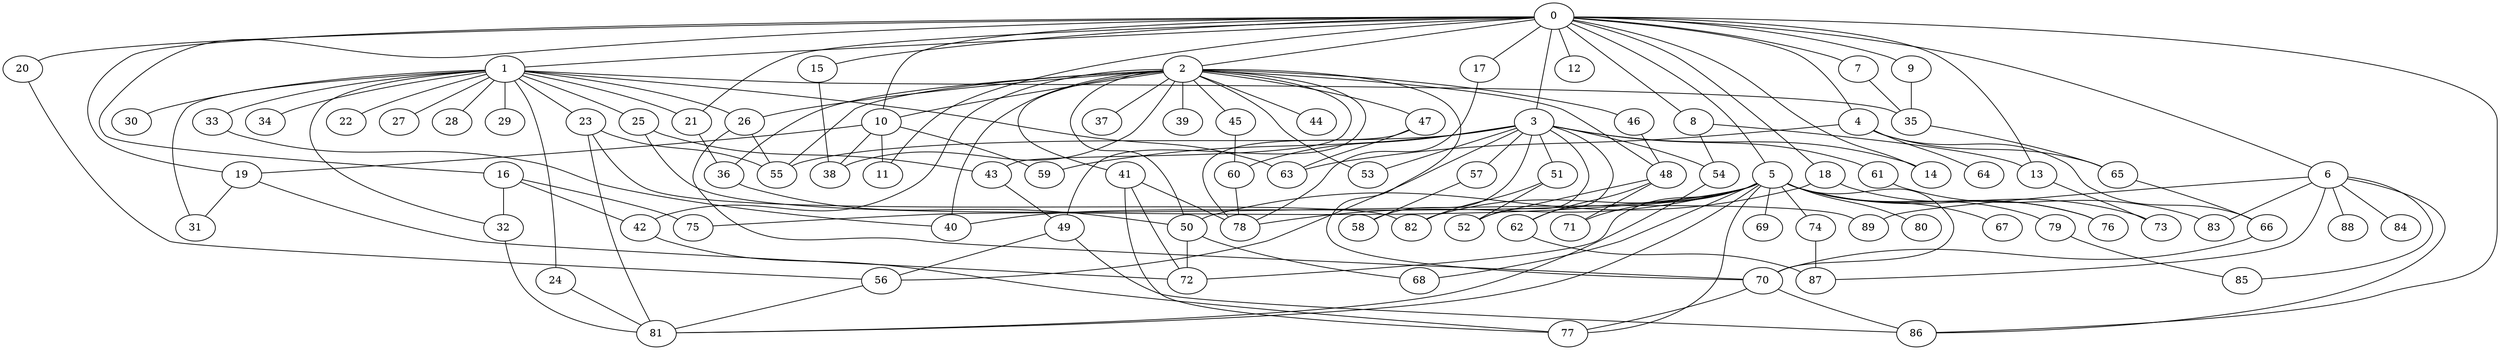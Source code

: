 
graph graphname {
    0 -- 1
0 -- 2
0 -- 3
0 -- 4
0 -- 5
0 -- 6
0 -- 7
0 -- 8
0 -- 9
0 -- 10
0 -- 11
0 -- 12
0 -- 13
0 -- 14
0 -- 15
0 -- 16
0 -- 17
0 -- 18
0 -- 19
0 -- 20
0 -- 86
0 -- 21
1 -- 32
1 -- 34
1 -- 35
1 -- 33
1 -- 21
1 -- 22
1 -- 23
1 -- 24
1 -- 25
1 -- 26
1 -- 27
1 -- 28
1 -- 29
1 -- 30
1 -- 31
1 -- 63
2 -- 36
2 -- 37
2 -- 38
2 -- 39
2 -- 40
2 -- 41
2 -- 42
2 -- 43
2 -- 44
2 -- 45
2 -- 46
2 -- 47
2 -- 48
2 -- 49
2 -- 50
2 -- 70
2 -- 55
2 -- 26
2 -- 53
2 -- 10
3 -- 51
3 -- 52
3 -- 53
3 -- 54
3 -- 55
3 -- 56
3 -- 57
3 -- 58
3 -- 59
3 -- 60
3 -- 61
3 -- 62
3 -- 14
4 -- 64
4 -- 66
4 -- 65
4 -- 63
5 -- 67
5 -- 68
5 -- 69
5 -- 70
5 -- 71
5 -- 72
5 -- 73
5 -- 74
5 -- 75
5 -- 76
5 -- 77
5 -- 78
5 -- 79
5 -- 80
5 -- 81
5 -- 82
5 -- 40
6 -- 83
6 -- 84
6 -- 85
6 -- 86
6 -- 87
6 -- 88
6 -- 89
7 -- 35
8 -- 13
8 -- 54
9 -- 35
10 -- 11
10 -- 38
10 -- 19
10 -- 59
13 -- 73
15 -- 38
16 -- 42
16 -- 75
16 -- 32
17 -- 78
18 -- 50
18 -- 76
19 -- 72
19 -- 31
20 -- 56
21 -- 36
23 -- 55
23 -- 82
23 -- 81
24 -- 81
25 -- 89
25 -- 43
26 -- 70
26 -- 55
32 -- 81
33 -- 40
35 -- 65
36 -- 50
41 -- 77
41 -- 78
41 -- 72
42 -- 77
43 -- 49
45 -- 60
46 -- 48
47 -- 78
47 -- 63
48 -- 52
48 -- 62
48 -- 71
49 -- 56
49 -- 86
50 -- 68
50 -- 72
51 -- 82
51 -- 52
54 -- 81
56 -- 81
57 -- 58
60 -- 78
61 -- 83
62 -- 87
65 -- 66
66 -- 70
70 -- 86
70 -- 77
74 -- 87
79 -- 85

}
